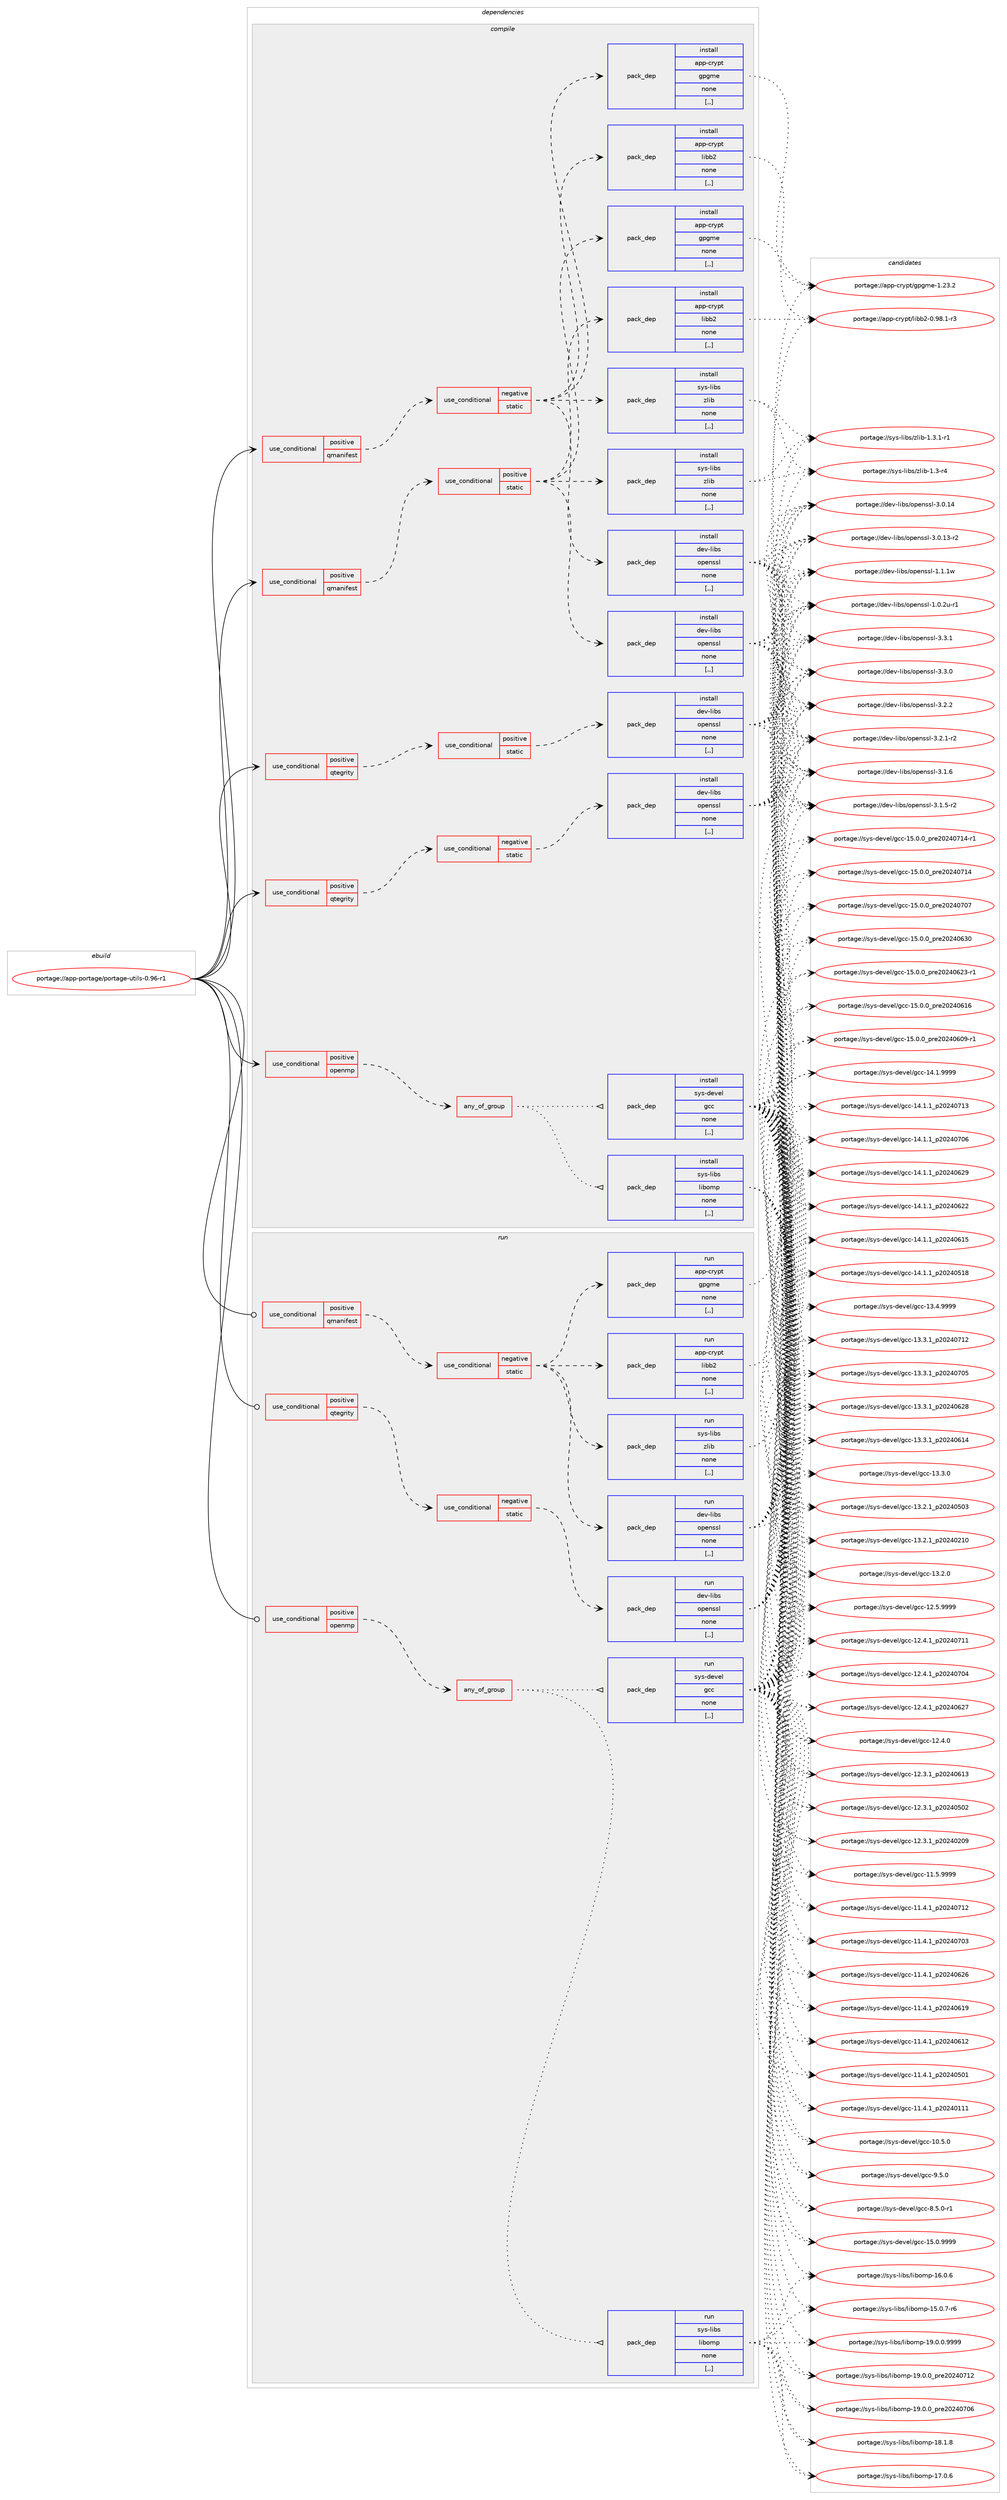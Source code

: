 digraph prolog {

# *************
# Graph options
# *************

newrank=true;
concentrate=true;
compound=true;
graph [rankdir=LR,fontname=Helvetica,fontsize=10,ranksep=1.5];#, ranksep=2.5, nodesep=0.2];
edge  [arrowhead=vee];
node  [fontname=Helvetica,fontsize=10];

# **********
# The ebuild
# **********

subgraph cluster_leftcol {
color=gray;
rank=same;
label=<<i>ebuild</i>>;
id [label="portage://app-portage/portage-utils-0.96-r1", color=red, width=4, href="../app-portage/portage-utils-0.96-r1.svg"];
}

# ****************
# The dependencies
# ****************

subgraph cluster_midcol {
color=gray;
label=<<i>dependencies</i>>;
subgraph cluster_compile {
fillcolor="#eeeeee";
style=filled;
label=<<i>compile</i>>;
subgraph cond14127 {
dependency50944 [label=<<TABLE BORDER="0" CELLBORDER="1" CELLSPACING="0" CELLPADDING="4"><TR><TD ROWSPAN="3" CELLPADDING="10">use_conditional</TD></TR><TR><TD>positive</TD></TR><TR><TD>openmp</TD></TR></TABLE>>, shape=none, color=red];
subgraph any405 {
dependency50945 [label=<<TABLE BORDER="0" CELLBORDER="1" CELLSPACING="0" CELLPADDING="4"><TR><TD CELLPADDING="10">any_of_group</TD></TR></TABLE>>, shape=none, color=red];subgraph pack36352 {
dependency50946 [label=<<TABLE BORDER="0" CELLBORDER="1" CELLSPACING="0" CELLPADDING="4" WIDTH="220"><TR><TD ROWSPAN="6" CELLPADDING="30">pack_dep</TD></TR><TR><TD WIDTH="110">install</TD></TR><TR><TD>sys-devel</TD></TR><TR><TD>gcc</TD></TR><TR><TD>none</TD></TR><TR><TD>[,,]</TD></TR></TABLE>>, shape=none, color=blue];
}
dependency50945:e -> dependency50946:w [weight=20,style="dotted",arrowhead="oinv"];
subgraph pack36353 {
dependency50947 [label=<<TABLE BORDER="0" CELLBORDER="1" CELLSPACING="0" CELLPADDING="4" WIDTH="220"><TR><TD ROWSPAN="6" CELLPADDING="30">pack_dep</TD></TR><TR><TD WIDTH="110">install</TD></TR><TR><TD>sys-libs</TD></TR><TR><TD>libomp</TD></TR><TR><TD>none</TD></TR><TR><TD>[,,]</TD></TR></TABLE>>, shape=none, color=blue];
}
dependency50945:e -> dependency50947:w [weight=20,style="dotted",arrowhead="oinv"];
}
dependency50944:e -> dependency50945:w [weight=20,style="dashed",arrowhead="vee"];
}
id:e -> dependency50944:w [weight=20,style="solid",arrowhead="vee"];
subgraph cond14128 {
dependency50948 [label=<<TABLE BORDER="0" CELLBORDER="1" CELLSPACING="0" CELLPADDING="4"><TR><TD ROWSPAN="3" CELLPADDING="10">use_conditional</TD></TR><TR><TD>positive</TD></TR><TR><TD>qmanifest</TD></TR></TABLE>>, shape=none, color=red];
subgraph cond14129 {
dependency50949 [label=<<TABLE BORDER="0" CELLBORDER="1" CELLSPACING="0" CELLPADDING="4"><TR><TD ROWSPAN="3" CELLPADDING="10">use_conditional</TD></TR><TR><TD>negative</TD></TR><TR><TD>static</TD></TR></TABLE>>, shape=none, color=red];
subgraph pack36354 {
dependency50950 [label=<<TABLE BORDER="0" CELLBORDER="1" CELLSPACING="0" CELLPADDING="4" WIDTH="220"><TR><TD ROWSPAN="6" CELLPADDING="30">pack_dep</TD></TR><TR><TD WIDTH="110">install</TD></TR><TR><TD>app-crypt</TD></TR><TR><TD>gpgme</TD></TR><TR><TD>none</TD></TR><TR><TD>[,,]</TD></TR></TABLE>>, shape=none, color=blue];
}
dependency50949:e -> dependency50950:w [weight=20,style="dashed",arrowhead="vee"];
subgraph pack36355 {
dependency50951 [label=<<TABLE BORDER="0" CELLBORDER="1" CELLSPACING="0" CELLPADDING="4" WIDTH="220"><TR><TD ROWSPAN="6" CELLPADDING="30">pack_dep</TD></TR><TR><TD WIDTH="110">install</TD></TR><TR><TD>app-crypt</TD></TR><TR><TD>libb2</TD></TR><TR><TD>none</TD></TR><TR><TD>[,,]</TD></TR></TABLE>>, shape=none, color=blue];
}
dependency50949:e -> dependency50951:w [weight=20,style="dashed",arrowhead="vee"];
subgraph pack36356 {
dependency50952 [label=<<TABLE BORDER="0" CELLBORDER="1" CELLSPACING="0" CELLPADDING="4" WIDTH="220"><TR><TD ROWSPAN="6" CELLPADDING="30">pack_dep</TD></TR><TR><TD WIDTH="110">install</TD></TR><TR><TD>dev-libs</TD></TR><TR><TD>openssl</TD></TR><TR><TD>none</TD></TR><TR><TD>[,,]</TD></TR></TABLE>>, shape=none, color=blue];
}
dependency50949:e -> dependency50952:w [weight=20,style="dashed",arrowhead="vee"];
subgraph pack36357 {
dependency50953 [label=<<TABLE BORDER="0" CELLBORDER="1" CELLSPACING="0" CELLPADDING="4" WIDTH="220"><TR><TD ROWSPAN="6" CELLPADDING="30">pack_dep</TD></TR><TR><TD WIDTH="110">install</TD></TR><TR><TD>sys-libs</TD></TR><TR><TD>zlib</TD></TR><TR><TD>none</TD></TR><TR><TD>[,,]</TD></TR></TABLE>>, shape=none, color=blue];
}
dependency50949:e -> dependency50953:w [weight=20,style="dashed",arrowhead="vee"];
}
dependency50948:e -> dependency50949:w [weight=20,style="dashed",arrowhead="vee"];
}
id:e -> dependency50948:w [weight=20,style="solid",arrowhead="vee"];
subgraph cond14130 {
dependency50954 [label=<<TABLE BORDER="0" CELLBORDER="1" CELLSPACING="0" CELLPADDING="4"><TR><TD ROWSPAN="3" CELLPADDING="10">use_conditional</TD></TR><TR><TD>positive</TD></TR><TR><TD>qmanifest</TD></TR></TABLE>>, shape=none, color=red];
subgraph cond14131 {
dependency50955 [label=<<TABLE BORDER="0" CELLBORDER="1" CELLSPACING="0" CELLPADDING="4"><TR><TD ROWSPAN="3" CELLPADDING="10">use_conditional</TD></TR><TR><TD>positive</TD></TR><TR><TD>static</TD></TR></TABLE>>, shape=none, color=red];
subgraph pack36358 {
dependency50956 [label=<<TABLE BORDER="0" CELLBORDER="1" CELLSPACING="0" CELLPADDING="4" WIDTH="220"><TR><TD ROWSPAN="6" CELLPADDING="30">pack_dep</TD></TR><TR><TD WIDTH="110">install</TD></TR><TR><TD>app-crypt</TD></TR><TR><TD>gpgme</TD></TR><TR><TD>none</TD></TR><TR><TD>[,,]</TD></TR></TABLE>>, shape=none, color=blue];
}
dependency50955:e -> dependency50956:w [weight=20,style="dashed",arrowhead="vee"];
subgraph pack36359 {
dependency50957 [label=<<TABLE BORDER="0" CELLBORDER="1" CELLSPACING="0" CELLPADDING="4" WIDTH="220"><TR><TD ROWSPAN="6" CELLPADDING="30">pack_dep</TD></TR><TR><TD WIDTH="110">install</TD></TR><TR><TD>app-crypt</TD></TR><TR><TD>libb2</TD></TR><TR><TD>none</TD></TR><TR><TD>[,,]</TD></TR></TABLE>>, shape=none, color=blue];
}
dependency50955:e -> dependency50957:w [weight=20,style="dashed",arrowhead="vee"];
subgraph pack36360 {
dependency50958 [label=<<TABLE BORDER="0" CELLBORDER="1" CELLSPACING="0" CELLPADDING="4" WIDTH="220"><TR><TD ROWSPAN="6" CELLPADDING="30">pack_dep</TD></TR><TR><TD WIDTH="110">install</TD></TR><TR><TD>dev-libs</TD></TR><TR><TD>openssl</TD></TR><TR><TD>none</TD></TR><TR><TD>[,,]</TD></TR></TABLE>>, shape=none, color=blue];
}
dependency50955:e -> dependency50958:w [weight=20,style="dashed",arrowhead="vee"];
subgraph pack36361 {
dependency50959 [label=<<TABLE BORDER="0" CELLBORDER="1" CELLSPACING="0" CELLPADDING="4" WIDTH="220"><TR><TD ROWSPAN="6" CELLPADDING="30">pack_dep</TD></TR><TR><TD WIDTH="110">install</TD></TR><TR><TD>sys-libs</TD></TR><TR><TD>zlib</TD></TR><TR><TD>none</TD></TR><TR><TD>[,,]</TD></TR></TABLE>>, shape=none, color=blue];
}
dependency50955:e -> dependency50959:w [weight=20,style="dashed",arrowhead="vee"];
}
dependency50954:e -> dependency50955:w [weight=20,style="dashed",arrowhead="vee"];
}
id:e -> dependency50954:w [weight=20,style="solid",arrowhead="vee"];
subgraph cond14132 {
dependency50960 [label=<<TABLE BORDER="0" CELLBORDER="1" CELLSPACING="0" CELLPADDING="4"><TR><TD ROWSPAN="3" CELLPADDING="10">use_conditional</TD></TR><TR><TD>positive</TD></TR><TR><TD>qtegrity</TD></TR></TABLE>>, shape=none, color=red];
subgraph cond14133 {
dependency50961 [label=<<TABLE BORDER="0" CELLBORDER="1" CELLSPACING="0" CELLPADDING="4"><TR><TD ROWSPAN="3" CELLPADDING="10">use_conditional</TD></TR><TR><TD>negative</TD></TR><TR><TD>static</TD></TR></TABLE>>, shape=none, color=red];
subgraph pack36362 {
dependency50962 [label=<<TABLE BORDER="0" CELLBORDER="1" CELLSPACING="0" CELLPADDING="4" WIDTH="220"><TR><TD ROWSPAN="6" CELLPADDING="30">pack_dep</TD></TR><TR><TD WIDTH="110">install</TD></TR><TR><TD>dev-libs</TD></TR><TR><TD>openssl</TD></TR><TR><TD>none</TD></TR><TR><TD>[,,]</TD></TR></TABLE>>, shape=none, color=blue];
}
dependency50961:e -> dependency50962:w [weight=20,style="dashed",arrowhead="vee"];
}
dependency50960:e -> dependency50961:w [weight=20,style="dashed",arrowhead="vee"];
}
id:e -> dependency50960:w [weight=20,style="solid",arrowhead="vee"];
subgraph cond14134 {
dependency50963 [label=<<TABLE BORDER="0" CELLBORDER="1" CELLSPACING="0" CELLPADDING="4"><TR><TD ROWSPAN="3" CELLPADDING="10">use_conditional</TD></TR><TR><TD>positive</TD></TR><TR><TD>qtegrity</TD></TR></TABLE>>, shape=none, color=red];
subgraph cond14135 {
dependency50964 [label=<<TABLE BORDER="0" CELLBORDER="1" CELLSPACING="0" CELLPADDING="4"><TR><TD ROWSPAN="3" CELLPADDING="10">use_conditional</TD></TR><TR><TD>positive</TD></TR><TR><TD>static</TD></TR></TABLE>>, shape=none, color=red];
subgraph pack36363 {
dependency50965 [label=<<TABLE BORDER="0" CELLBORDER="1" CELLSPACING="0" CELLPADDING="4" WIDTH="220"><TR><TD ROWSPAN="6" CELLPADDING="30">pack_dep</TD></TR><TR><TD WIDTH="110">install</TD></TR><TR><TD>dev-libs</TD></TR><TR><TD>openssl</TD></TR><TR><TD>none</TD></TR><TR><TD>[,,]</TD></TR></TABLE>>, shape=none, color=blue];
}
dependency50964:e -> dependency50965:w [weight=20,style="dashed",arrowhead="vee"];
}
dependency50963:e -> dependency50964:w [weight=20,style="dashed",arrowhead="vee"];
}
id:e -> dependency50963:w [weight=20,style="solid",arrowhead="vee"];
}
subgraph cluster_compileandrun {
fillcolor="#eeeeee";
style=filled;
label=<<i>compile and run</i>>;
}
subgraph cluster_run {
fillcolor="#eeeeee";
style=filled;
label=<<i>run</i>>;
subgraph cond14136 {
dependency50966 [label=<<TABLE BORDER="0" CELLBORDER="1" CELLSPACING="0" CELLPADDING="4"><TR><TD ROWSPAN="3" CELLPADDING="10">use_conditional</TD></TR><TR><TD>positive</TD></TR><TR><TD>openmp</TD></TR></TABLE>>, shape=none, color=red];
subgraph any406 {
dependency50967 [label=<<TABLE BORDER="0" CELLBORDER="1" CELLSPACING="0" CELLPADDING="4"><TR><TD CELLPADDING="10">any_of_group</TD></TR></TABLE>>, shape=none, color=red];subgraph pack36364 {
dependency50968 [label=<<TABLE BORDER="0" CELLBORDER="1" CELLSPACING="0" CELLPADDING="4" WIDTH="220"><TR><TD ROWSPAN="6" CELLPADDING="30">pack_dep</TD></TR><TR><TD WIDTH="110">run</TD></TR><TR><TD>sys-devel</TD></TR><TR><TD>gcc</TD></TR><TR><TD>none</TD></TR><TR><TD>[,,]</TD></TR></TABLE>>, shape=none, color=blue];
}
dependency50967:e -> dependency50968:w [weight=20,style="dotted",arrowhead="oinv"];
subgraph pack36365 {
dependency50969 [label=<<TABLE BORDER="0" CELLBORDER="1" CELLSPACING="0" CELLPADDING="4" WIDTH="220"><TR><TD ROWSPAN="6" CELLPADDING="30">pack_dep</TD></TR><TR><TD WIDTH="110">run</TD></TR><TR><TD>sys-libs</TD></TR><TR><TD>libomp</TD></TR><TR><TD>none</TD></TR><TR><TD>[,,]</TD></TR></TABLE>>, shape=none, color=blue];
}
dependency50967:e -> dependency50969:w [weight=20,style="dotted",arrowhead="oinv"];
}
dependency50966:e -> dependency50967:w [weight=20,style="dashed",arrowhead="vee"];
}
id:e -> dependency50966:w [weight=20,style="solid",arrowhead="odot"];
subgraph cond14137 {
dependency50970 [label=<<TABLE BORDER="0" CELLBORDER="1" CELLSPACING="0" CELLPADDING="4"><TR><TD ROWSPAN="3" CELLPADDING="10">use_conditional</TD></TR><TR><TD>positive</TD></TR><TR><TD>qmanifest</TD></TR></TABLE>>, shape=none, color=red];
subgraph cond14138 {
dependency50971 [label=<<TABLE BORDER="0" CELLBORDER="1" CELLSPACING="0" CELLPADDING="4"><TR><TD ROWSPAN="3" CELLPADDING="10">use_conditional</TD></TR><TR><TD>negative</TD></TR><TR><TD>static</TD></TR></TABLE>>, shape=none, color=red];
subgraph pack36366 {
dependency50972 [label=<<TABLE BORDER="0" CELLBORDER="1" CELLSPACING="0" CELLPADDING="4" WIDTH="220"><TR><TD ROWSPAN="6" CELLPADDING="30">pack_dep</TD></TR><TR><TD WIDTH="110">run</TD></TR><TR><TD>app-crypt</TD></TR><TR><TD>gpgme</TD></TR><TR><TD>none</TD></TR><TR><TD>[,,]</TD></TR></TABLE>>, shape=none, color=blue];
}
dependency50971:e -> dependency50972:w [weight=20,style="dashed",arrowhead="vee"];
subgraph pack36367 {
dependency50973 [label=<<TABLE BORDER="0" CELLBORDER="1" CELLSPACING="0" CELLPADDING="4" WIDTH="220"><TR><TD ROWSPAN="6" CELLPADDING="30">pack_dep</TD></TR><TR><TD WIDTH="110">run</TD></TR><TR><TD>app-crypt</TD></TR><TR><TD>libb2</TD></TR><TR><TD>none</TD></TR><TR><TD>[,,]</TD></TR></TABLE>>, shape=none, color=blue];
}
dependency50971:e -> dependency50973:w [weight=20,style="dashed",arrowhead="vee"];
subgraph pack36368 {
dependency50974 [label=<<TABLE BORDER="0" CELLBORDER="1" CELLSPACING="0" CELLPADDING="4" WIDTH="220"><TR><TD ROWSPAN="6" CELLPADDING="30">pack_dep</TD></TR><TR><TD WIDTH="110">run</TD></TR><TR><TD>dev-libs</TD></TR><TR><TD>openssl</TD></TR><TR><TD>none</TD></TR><TR><TD>[,,]</TD></TR></TABLE>>, shape=none, color=blue];
}
dependency50971:e -> dependency50974:w [weight=20,style="dashed",arrowhead="vee"];
subgraph pack36369 {
dependency50975 [label=<<TABLE BORDER="0" CELLBORDER="1" CELLSPACING="0" CELLPADDING="4" WIDTH="220"><TR><TD ROWSPAN="6" CELLPADDING="30">pack_dep</TD></TR><TR><TD WIDTH="110">run</TD></TR><TR><TD>sys-libs</TD></TR><TR><TD>zlib</TD></TR><TR><TD>none</TD></TR><TR><TD>[,,]</TD></TR></TABLE>>, shape=none, color=blue];
}
dependency50971:e -> dependency50975:w [weight=20,style="dashed",arrowhead="vee"];
}
dependency50970:e -> dependency50971:w [weight=20,style="dashed",arrowhead="vee"];
}
id:e -> dependency50970:w [weight=20,style="solid",arrowhead="odot"];
subgraph cond14139 {
dependency50976 [label=<<TABLE BORDER="0" CELLBORDER="1" CELLSPACING="0" CELLPADDING="4"><TR><TD ROWSPAN="3" CELLPADDING="10">use_conditional</TD></TR><TR><TD>positive</TD></TR><TR><TD>qtegrity</TD></TR></TABLE>>, shape=none, color=red];
subgraph cond14140 {
dependency50977 [label=<<TABLE BORDER="0" CELLBORDER="1" CELLSPACING="0" CELLPADDING="4"><TR><TD ROWSPAN="3" CELLPADDING="10">use_conditional</TD></TR><TR><TD>negative</TD></TR><TR><TD>static</TD></TR></TABLE>>, shape=none, color=red];
subgraph pack36370 {
dependency50978 [label=<<TABLE BORDER="0" CELLBORDER="1" CELLSPACING="0" CELLPADDING="4" WIDTH="220"><TR><TD ROWSPAN="6" CELLPADDING="30">pack_dep</TD></TR><TR><TD WIDTH="110">run</TD></TR><TR><TD>dev-libs</TD></TR><TR><TD>openssl</TD></TR><TR><TD>none</TD></TR><TR><TD>[,,]</TD></TR></TABLE>>, shape=none, color=blue];
}
dependency50977:e -> dependency50978:w [weight=20,style="dashed",arrowhead="vee"];
}
dependency50976:e -> dependency50977:w [weight=20,style="dashed",arrowhead="vee"];
}
id:e -> dependency50976:w [weight=20,style="solid",arrowhead="odot"];
}
}

# **************
# The candidates
# **************

subgraph cluster_choices {
rank=same;
color=gray;
label=<<i>candidates</i>>;

subgraph choice36352 {
color=black;
nodesep=1;
choice1151211154510010111810110847103999945495346484657575757 [label="portage://sys-devel/gcc-15.0.9999", color=red, width=4,href="../sys-devel/gcc-15.0.9999.svg"];
choice11512111545100101118101108471039999454953464846489511211410150485052485549524511449 [label="portage://sys-devel/gcc-15.0.0_pre20240714-r1", color=red, width=4,href="../sys-devel/gcc-15.0.0_pre20240714-r1.svg"];
choice1151211154510010111810110847103999945495346484648951121141015048505248554952 [label="portage://sys-devel/gcc-15.0.0_pre20240714", color=red, width=4,href="../sys-devel/gcc-15.0.0_pre20240714.svg"];
choice1151211154510010111810110847103999945495346484648951121141015048505248554855 [label="portage://sys-devel/gcc-15.0.0_pre20240707", color=red, width=4,href="../sys-devel/gcc-15.0.0_pre20240707.svg"];
choice1151211154510010111810110847103999945495346484648951121141015048505248545148 [label="portage://sys-devel/gcc-15.0.0_pre20240630", color=red, width=4,href="../sys-devel/gcc-15.0.0_pre20240630.svg"];
choice11512111545100101118101108471039999454953464846489511211410150485052485450514511449 [label="portage://sys-devel/gcc-15.0.0_pre20240623-r1", color=red, width=4,href="../sys-devel/gcc-15.0.0_pre20240623-r1.svg"];
choice1151211154510010111810110847103999945495346484648951121141015048505248544954 [label="portage://sys-devel/gcc-15.0.0_pre20240616", color=red, width=4,href="../sys-devel/gcc-15.0.0_pre20240616.svg"];
choice11512111545100101118101108471039999454953464846489511211410150485052485448574511449 [label="portage://sys-devel/gcc-15.0.0_pre20240609-r1", color=red, width=4,href="../sys-devel/gcc-15.0.0_pre20240609-r1.svg"];
choice1151211154510010111810110847103999945495246494657575757 [label="portage://sys-devel/gcc-14.1.9999", color=red, width=4,href="../sys-devel/gcc-14.1.9999.svg"];
choice1151211154510010111810110847103999945495246494649951125048505248554951 [label="portage://sys-devel/gcc-14.1.1_p20240713", color=red, width=4,href="../sys-devel/gcc-14.1.1_p20240713.svg"];
choice1151211154510010111810110847103999945495246494649951125048505248554854 [label="portage://sys-devel/gcc-14.1.1_p20240706", color=red, width=4,href="../sys-devel/gcc-14.1.1_p20240706.svg"];
choice1151211154510010111810110847103999945495246494649951125048505248545057 [label="portage://sys-devel/gcc-14.1.1_p20240629", color=red, width=4,href="../sys-devel/gcc-14.1.1_p20240629.svg"];
choice1151211154510010111810110847103999945495246494649951125048505248545050 [label="portage://sys-devel/gcc-14.1.1_p20240622", color=red, width=4,href="../sys-devel/gcc-14.1.1_p20240622.svg"];
choice1151211154510010111810110847103999945495246494649951125048505248544953 [label="portage://sys-devel/gcc-14.1.1_p20240615", color=red, width=4,href="../sys-devel/gcc-14.1.1_p20240615.svg"];
choice1151211154510010111810110847103999945495246494649951125048505248534956 [label="portage://sys-devel/gcc-14.1.1_p20240518", color=red, width=4,href="../sys-devel/gcc-14.1.1_p20240518.svg"];
choice1151211154510010111810110847103999945495146524657575757 [label="portage://sys-devel/gcc-13.4.9999", color=red, width=4,href="../sys-devel/gcc-13.4.9999.svg"];
choice1151211154510010111810110847103999945495146514649951125048505248554950 [label="portage://sys-devel/gcc-13.3.1_p20240712", color=red, width=4,href="../sys-devel/gcc-13.3.1_p20240712.svg"];
choice1151211154510010111810110847103999945495146514649951125048505248554853 [label="portage://sys-devel/gcc-13.3.1_p20240705", color=red, width=4,href="../sys-devel/gcc-13.3.1_p20240705.svg"];
choice1151211154510010111810110847103999945495146514649951125048505248545056 [label="portage://sys-devel/gcc-13.3.1_p20240628", color=red, width=4,href="../sys-devel/gcc-13.3.1_p20240628.svg"];
choice1151211154510010111810110847103999945495146514649951125048505248544952 [label="portage://sys-devel/gcc-13.3.1_p20240614", color=red, width=4,href="../sys-devel/gcc-13.3.1_p20240614.svg"];
choice1151211154510010111810110847103999945495146514648 [label="portage://sys-devel/gcc-13.3.0", color=red, width=4,href="../sys-devel/gcc-13.3.0.svg"];
choice1151211154510010111810110847103999945495146504649951125048505248534851 [label="portage://sys-devel/gcc-13.2.1_p20240503", color=red, width=4,href="../sys-devel/gcc-13.2.1_p20240503.svg"];
choice1151211154510010111810110847103999945495146504649951125048505248504948 [label="portage://sys-devel/gcc-13.2.1_p20240210", color=red, width=4,href="../sys-devel/gcc-13.2.1_p20240210.svg"];
choice1151211154510010111810110847103999945495146504648 [label="portage://sys-devel/gcc-13.2.0", color=red, width=4,href="../sys-devel/gcc-13.2.0.svg"];
choice1151211154510010111810110847103999945495046534657575757 [label="portage://sys-devel/gcc-12.5.9999", color=red, width=4,href="../sys-devel/gcc-12.5.9999.svg"];
choice1151211154510010111810110847103999945495046524649951125048505248554949 [label="portage://sys-devel/gcc-12.4.1_p20240711", color=red, width=4,href="../sys-devel/gcc-12.4.1_p20240711.svg"];
choice1151211154510010111810110847103999945495046524649951125048505248554852 [label="portage://sys-devel/gcc-12.4.1_p20240704", color=red, width=4,href="../sys-devel/gcc-12.4.1_p20240704.svg"];
choice1151211154510010111810110847103999945495046524649951125048505248545055 [label="portage://sys-devel/gcc-12.4.1_p20240627", color=red, width=4,href="../sys-devel/gcc-12.4.1_p20240627.svg"];
choice1151211154510010111810110847103999945495046524648 [label="portage://sys-devel/gcc-12.4.0", color=red, width=4,href="../sys-devel/gcc-12.4.0.svg"];
choice1151211154510010111810110847103999945495046514649951125048505248544951 [label="portage://sys-devel/gcc-12.3.1_p20240613", color=red, width=4,href="../sys-devel/gcc-12.3.1_p20240613.svg"];
choice1151211154510010111810110847103999945495046514649951125048505248534850 [label="portage://sys-devel/gcc-12.3.1_p20240502", color=red, width=4,href="../sys-devel/gcc-12.3.1_p20240502.svg"];
choice1151211154510010111810110847103999945495046514649951125048505248504857 [label="portage://sys-devel/gcc-12.3.1_p20240209", color=red, width=4,href="../sys-devel/gcc-12.3.1_p20240209.svg"];
choice1151211154510010111810110847103999945494946534657575757 [label="portage://sys-devel/gcc-11.5.9999", color=red, width=4,href="../sys-devel/gcc-11.5.9999.svg"];
choice1151211154510010111810110847103999945494946524649951125048505248554950 [label="portage://sys-devel/gcc-11.4.1_p20240712", color=red, width=4,href="../sys-devel/gcc-11.4.1_p20240712.svg"];
choice1151211154510010111810110847103999945494946524649951125048505248554851 [label="portage://sys-devel/gcc-11.4.1_p20240703", color=red, width=4,href="../sys-devel/gcc-11.4.1_p20240703.svg"];
choice1151211154510010111810110847103999945494946524649951125048505248545054 [label="portage://sys-devel/gcc-11.4.1_p20240626", color=red, width=4,href="../sys-devel/gcc-11.4.1_p20240626.svg"];
choice1151211154510010111810110847103999945494946524649951125048505248544957 [label="portage://sys-devel/gcc-11.4.1_p20240619", color=red, width=4,href="../sys-devel/gcc-11.4.1_p20240619.svg"];
choice1151211154510010111810110847103999945494946524649951125048505248544950 [label="portage://sys-devel/gcc-11.4.1_p20240612", color=red, width=4,href="../sys-devel/gcc-11.4.1_p20240612.svg"];
choice1151211154510010111810110847103999945494946524649951125048505248534849 [label="portage://sys-devel/gcc-11.4.1_p20240501", color=red, width=4,href="../sys-devel/gcc-11.4.1_p20240501.svg"];
choice1151211154510010111810110847103999945494946524649951125048505248494949 [label="portage://sys-devel/gcc-11.4.1_p20240111", color=red, width=4,href="../sys-devel/gcc-11.4.1_p20240111.svg"];
choice1151211154510010111810110847103999945494846534648 [label="portage://sys-devel/gcc-10.5.0", color=red, width=4,href="../sys-devel/gcc-10.5.0.svg"];
choice11512111545100101118101108471039999455746534648 [label="portage://sys-devel/gcc-9.5.0", color=red, width=4,href="../sys-devel/gcc-9.5.0.svg"];
choice115121115451001011181011084710399994556465346484511449 [label="portage://sys-devel/gcc-8.5.0-r1", color=red, width=4,href="../sys-devel/gcc-8.5.0-r1.svg"];
dependency50946:e -> choice1151211154510010111810110847103999945495346484657575757:w [style=dotted,weight="100"];
dependency50946:e -> choice11512111545100101118101108471039999454953464846489511211410150485052485549524511449:w [style=dotted,weight="100"];
dependency50946:e -> choice1151211154510010111810110847103999945495346484648951121141015048505248554952:w [style=dotted,weight="100"];
dependency50946:e -> choice1151211154510010111810110847103999945495346484648951121141015048505248554855:w [style=dotted,weight="100"];
dependency50946:e -> choice1151211154510010111810110847103999945495346484648951121141015048505248545148:w [style=dotted,weight="100"];
dependency50946:e -> choice11512111545100101118101108471039999454953464846489511211410150485052485450514511449:w [style=dotted,weight="100"];
dependency50946:e -> choice1151211154510010111810110847103999945495346484648951121141015048505248544954:w [style=dotted,weight="100"];
dependency50946:e -> choice11512111545100101118101108471039999454953464846489511211410150485052485448574511449:w [style=dotted,weight="100"];
dependency50946:e -> choice1151211154510010111810110847103999945495246494657575757:w [style=dotted,weight="100"];
dependency50946:e -> choice1151211154510010111810110847103999945495246494649951125048505248554951:w [style=dotted,weight="100"];
dependency50946:e -> choice1151211154510010111810110847103999945495246494649951125048505248554854:w [style=dotted,weight="100"];
dependency50946:e -> choice1151211154510010111810110847103999945495246494649951125048505248545057:w [style=dotted,weight="100"];
dependency50946:e -> choice1151211154510010111810110847103999945495246494649951125048505248545050:w [style=dotted,weight="100"];
dependency50946:e -> choice1151211154510010111810110847103999945495246494649951125048505248544953:w [style=dotted,weight="100"];
dependency50946:e -> choice1151211154510010111810110847103999945495246494649951125048505248534956:w [style=dotted,weight="100"];
dependency50946:e -> choice1151211154510010111810110847103999945495146524657575757:w [style=dotted,weight="100"];
dependency50946:e -> choice1151211154510010111810110847103999945495146514649951125048505248554950:w [style=dotted,weight="100"];
dependency50946:e -> choice1151211154510010111810110847103999945495146514649951125048505248554853:w [style=dotted,weight="100"];
dependency50946:e -> choice1151211154510010111810110847103999945495146514649951125048505248545056:w [style=dotted,weight="100"];
dependency50946:e -> choice1151211154510010111810110847103999945495146514649951125048505248544952:w [style=dotted,weight="100"];
dependency50946:e -> choice1151211154510010111810110847103999945495146514648:w [style=dotted,weight="100"];
dependency50946:e -> choice1151211154510010111810110847103999945495146504649951125048505248534851:w [style=dotted,weight="100"];
dependency50946:e -> choice1151211154510010111810110847103999945495146504649951125048505248504948:w [style=dotted,weight="100"];
dependency50946:e -> choice1151211154510010111810110847103999945495146504648:w [style=dotted,weight="100"];
dependency50946:e -> choice1151211154510010111810110847103999945495046534657575757:w [style=dotted,weight="100"];
dependency50946:e -> choice1151211154510010111810110847103999945495046524649951125048505248554949:w [style=dotted,weight="100"];
dependency50946:e -> choice1151211154510010111810110847103999945495046524649951125048505248554852:w [style=dotted,weight="100"];
dependency50946:e -> choice1151211154510010111810110847103999945495046524649951125048505248545055:w [style=dotted,weight="100"];
dependency50946:e -> choice1151211154510010111810110847103999945495046524648:w [style=dotted,weight="100"];
dependency50946:e -> choice1151211154510010111810110847103999945495046514649951125048505248544951:w [style=dotted,weight="100"];
dependency50946:e -> choice1151211154510010111810110847103999945495046514649951125048505248534850:w [style=dotted,weight="100"];
dependency50946:e -> choice1151211154510010111810110847103999945495046514649951125048505248504857:w [style=dotted,weight="100"];
dependency50946:e -> choice1151211154510010111810110847103999945494946534657575757:w [style=dotted,weight="100"];
dependency50946:e -> choice1151211154510010111810110847103999945494946524649951125048505248554950:w [style=dotted,weight="100"];
dependency50946:e -> choice1151211154510010111810110847103999945494946524649951125048505248554851:w [style=dotted,weight="100"];
dependency50946:e -> choice1151211154510010111810110847103999945494946524649951125048505248545054:w [style=dotted,weight="100"];
dependency50946:e -> choice1151211154510010111810110847103999945494946524649951125048505248544957:w [style=dotted,weight="100"];
dependency50946:e -> choice1151211154510010111810110847103999945494946524649951125048505248544950:w [style=dotted,weight="100"];
dependency50946:e -> choice1151211154510010111810110847103999945494946524649951125048505248534849:w [style=dotted,weight="100"];
dependency50946:e -> choice1151211154510010111810110847103999945494946524649951125048505248494949:w [style=dotted,weight="100"];
dependency50946:e -> choice1151211154510010111810110847103999945494846534648:w [style=dotted,weight="100"];
dependency50946:e -> choice11512111545100101118101108471039999455746534648:w [style=dotted,weight="100"];
dependency50946:e -> choice115121115451001011181011084710399994556465346484511449:w [style=dotted,weight="100"];
}
subgraph choice36353 {
color=black;
nodesep=1;
choice11512111545108105981154710810598111109112454957464846484657575757 [label="portage://sys-libs/libomp-19.0.0.9999", color=red, width=4,href="../sys-libs/libomp-19.0.0.9999.svg"];
choice1151211154510810598115471081059811110911245495746484648951121141015048505248554950 [label="portage://sys-libs/libomp-19.0.0_pre20240712", color=red, width=4,href="../sys-libs/libomp-19.0.0_pre20240712.svg"];
choice1151211154510810598115471081059811110911245495746484648951121141015048505248554854 [label="portage://sys-libs/libomp-19.0.0_pre20240706", color=red, width=4,href="../sys-libs/libomp-19.0.0_pre20240706.svg"];
choice1151211154510810598115471081059811110911245495646494656 [label="portage://sys-libs/libomp-18.1.8", color=red, width=4,href="../sys-libs/libomp-18.1.8.svg"];
choice1151211154510810598115471081059811110911245495546484654 [label="portage://sys-libs/libomp-17.0.6", color=red, width=4,href="../sys-libs/libomp-17.0.6.svg"];
choice1151211154510810598115471081059811110911245495446484654 [label="portage://sys-libs/libomp-16.0.6", color=red, width=4,href="../sys-libs/libomp-16.0.6.svg"];
choice11512111545108105981154710810598111109112454953464846554511454 [label="portage://sys-libs/libomp-15.0.7-r6", color=red, width=4,href="../sys-libs/libomp-15.0.7-r6.svg"];
dependency50947:e -> choice11512111545108105981154710810598111109112454957464846484657575757:w [style=dotted,weight="100"];
dependency50947:e -> choice1151211154510810598115471081059811110911245495746484648951121141015048505248554950:w [style=dotted,weight="100"];
dependency50947:e -> choice1151211154510810598115471081059811110911245495746484648951121141015048505248554854:w [style=dotted,weight="100"];
dependency50947:e -> choice1151211154510810598115471081059811110911245495646494656:w [style=dotted,weight="100"];
dependency50947:e -> choice1151211154510810598115471081059811110911245495546484654:w [style=dotted,weight="100"];
dependency50947:e -> choice1151211154510810598115471081059811110911245495446484654:w [style=dotted,weight="100"];
dependency50947:e -> choice11512111545108105981154710810598111109112454953464846554511454:w [style=dotted,weight="100"];
}
subgraph choice36354 {
color=black;
nodesep=1;
choice9711211245991141211121164710311210310910145494650514650 [label="portage://app-crypt/gpgme-1.23.2", color=red, width=4,href="../app-crypt/gpgme-1.23.2.svg"];
dependency50950:e -> choice9711211245991141211121164710311210310910145494650514650:w [style=dotted,weight="100"];
}
subgraph choice36355 {
color=black;
nodesep=1;
choice97112112459911412111211647108105989850454846575646494511451 [label="portage://app-crypt/libb2-0.98.1-r3", color=red, width=4,href="../app-crypt/libb2-0.98.1-r3.svg"];
dependency50951:e -> choice97112112459911412111211647108105989850454846575646494511451:w [style=dotted,weight="100"];
}
subgraph choice36356 {
color=black;
nodesep=1;
choice100101118451081059811547111112101110115115108455146514649 [label="portage://dev-libs/openssl-3.3.1", color=red, width=4,href="../dev-libs/openssl-3.3.1.svg"];
choice100101118451081059811547111112101110115115108455146514648 [label="portage://dev-libs/openssl-3.3.0", color=red, width=4,href="../dev-libs/openssl-3.3.0.svg"];
choice100101118451081059811547111112101110115115108455146504650 [label="portage://dev-libs/openssl-3.2.2", color=red, width=4,href="../dev-libs/openssl-3.2.2.svg"];
choice1001011184510810598115471111121011101151151084551465046494511450 [label="portage://dev-libs/openssl-3.2.1-r2", color=red, width=4,href="../dev-libs/openssl-3.2.1-r2.svg"];
choice100101118451081059811547111112101110115115108455146494654 [label="portage://dev-libs/openssl-3.1.6", color=red, width=4,href="../dev-libs/openssl-3.1.6.svg"];
choice1001011184510810598115471111121011101151151084551464946534511450 [label="portage://dev-libs/openssl-3.1.5-r2", color=red, width=4,href="../dev-libs/openssl-3.1.5-r2.svg"];
choice10010111845108105981154711111210111011511510845514648464952 [label="portage://dev-libs/openssl-3.0.14", color=red, width=4,href="../dev-libs/openssl-3.0.14.svg"];
choice100101118451081059811547111112101110115115108455146484649514511450 [label="portage://dev-libs/openssl-3.0.13-r2", color=red, width=4,href="../dev-libs/openssl-3.0.13-r2.svg"];
choice100101118451081059811547111112101110115115108454946494649119 [label="portage://dev-libs/openssl-1.1.1w", color=red, width=4,href="../dev-libs/openssl-1.1.1w.svg"];
choice1001011184510810598115471111121011101151151084549464846501174511449 [label="portage://dev-libs/openssl-1.0.2u-r1", color=red, width=4,href="../dev-libs/openssl-1.0.2u-r1.svg"];
dependency50952:e -> choice100101118451081059811547111112101110115115108455146514649:w [style=dotted,weight="100"];
dependency50952:e -> choice100101118451081059811547111112101110115115108455146514648:w [style=dotted,weight="100"];
dependency50952:e -> choice100101118451081059811547111112101110115115108455146504650:w [style=dotted,weight="100"];
dependency50952:e -> choice1001011184510810598115471111121011101151151084551465046494511450:w [style=dotted,weight="100"];
dependency50952:e -> choice100101118451081059811547111112101110115115108455146494654:w [style=dotted,weight="100"];
dependency50952:e -> choice1001011184510810598115471111121011101151151084551464946534511450:w [style=dotted,weight="100"];
dependency50952:e -> choice10010111845108105981154711111210111011511510845514648464952:w [style=dotted,weight="100"];
dependency50952:e -> choice100101118451081059811547111112101110115115108455146484649514511450:w [style=dotted,weight="100"];
dependency50952:e -> choice100101118451081059811547111112101110115115108454946494649119:w [style=dotted,weight="100"];
dependency50952:e -> choice1001011184510810598115471111121011101151151084549464846501174511449:w [style=dotted,weight="100"];
}
subgraph choice36357 {
color=black;
nodesep=1;
choice115121115451081059811547122108105984549465146494511449 [label="portage://sys-libs/zlib-1.3.1-r1", color=red, width=4,href="../sys-libs/zlib-1.3.1-r1.svg"];
choice11512111545108105981154712210810598454946514511452 [label="portage://sys-libs/zlib-1.3-r4", color=red, width=4,href="../sys-libs/zlib-1.3-r4.svg"];
dependency50953:e -> choice115121115451081059811547122108105984549465146494511449:w [style=dotted,weight="100"];
dependency50953:e -> choice11512111545108105981154712210810598454946514511452:w [style=dotted,weight="100"];
}
subgraph choice36358 {
color=black;
nodesep=1;
choice9711211245991141211121164710311210310910145494650514650 [label="portage://app-crypt/gpgme-1.23.2", color=red, width=4,href="../app-crypt/gpgme-1.23.2.svg"];
dependency50956:e -> choice9711211245991141211121164710311210310910145494650514650:w [style=dotted,weight="100"];
}
subgraph choice36359 {
color=black;
nodesep=1;
choice97112112459911412111211647108105989850454846575646494511451 [label="portage://app-crypt/libb2-0.98.1-r3", color=red, width=4,href="../app-crypt/libb2-0.98.1-r3.svg"];
dependency50957:e -> choice97112112459911412111211647108105989850454846575646494511451:w [style=dotted,weight="100"];
}
subgraph choice36360 {
color=black;
nodesep=1;
choice100101118451081059811547111112101110115115108455146514649 [label="portage://dev-libs/openssl-3.3.1", color=red, width=4,href="../dev-libs/openssl-3.3.1.svg"];
choice100101118451081059811547111112101110115115108455146514648 [label="portage://dev-libs/openssl-3.3.0", color=red, width=4,href="../dev-libs/openssl-3.3.0.svg"];
choice100101118451081059811547111112101110115115108455146504650 [label="portage://dev-libs/openssl-3.2.2", color=red, width=4,href="../dev-libs/openssl-3.2.2.svg"];
choice1001011184510810598115471111121011101151151084551465046494511450 [label="portage://dev-libs/openssl-3.2.1-r2", color=red, width=4,href="../dev-libs/openssl-3.2.1-r2.svg"];
choice100101118451081059811547111112101110115115108455146494654 [label="portage://dev-libs/openssl-3.1.6", color=red, width=4,href="../dev-libs/openssl-3.1.6.svg"];
choice1001011184510810598115471111121011101151151084551464946534511450 [label="portage://dev-libs/openssl-3.1.5-r2", color=red, width=4,href="../dev-libs/openssl-3.1.5-r2.svg"];
choice10010111845108105981154711111210111011511510845514648464952 [label="portage://dev-libs/openssl-3.0.14", color=red, width=4,href="../dev-libs/openssl-3.0.14.svg"];
choice100101118451081059811547111112101110115115108455146484649514511450 [label="portage://dev-libs/openssl-3.0.13-r2", color=red, width=4,href="../dev-libs/openssl-3.0.13-r2.svg"];
choice100101118451081059811547111112101110115115108454946494649119 [label="portage://dev-libs/openssl-1.1.1w", color=red, width=4,href="../dev-libs/openssl-1.1.1w.svg"];
choice1001011184510810598115471111121011101151151084549464846501174511449 [label="portage://dev-libs/openssl-1.0.2u-r1", color=red, width=4,href="../dev-libs/openssl-1.0.2u-r1.svg"];
dependency50958:e -> choice100101118451081059811547111112101110115115108455146514649:w [style=dotted,weight="100"];
dependency50958:e -> choice100101118451081059811547111112101110115115108455146514648:w [style=dotted,weight="100"];
dependency50958:e -> choice100101118451081059811547111112101110115115108455146504650:w [style=dotted,weight="100"];
dependency50958:e -> choice1001011184510810598115471111121011101151151084551465046494511450:w [style=dotted,weight="100"];
dependency50958:e -> choice100101118451081059811547111112101110115115108455146494654:w [style=dotted,weight="100"];
dependency50958:e -> choice1001011184510810598115471111121011101151151084551464946534511450:w [style=dotted,weight="100"];
dependency50958:e -> choice10010111845108105981154711111210111011511510845514648464952:w [style=dotted,weight="100"];
dependency50958:e -> choice100101118451081059811547111112101110115115108455146484649514511450:w [style=dotted,weight="100"];
dependency50958:e -> choice100101118451081059811547111112101110115115108454946494649119:w [style=dotted,weight="100"];
dependency50958:e -> choice1001011184510810598115471111121011101151151084549464846501174511449:w [style=dotted,weight="100"];
}
subgraph choice36361 {
color=black;
nodesep=1;
choice115121115451081059811547122108105984549465146494511449 [label="portage://sys-libs/zlib-1.3.1-r1", color=red, width=4,href="../sys-libs/zlib-1.3.1-r1.svg"];
choice11512111545108105981154712210810598454946514511452 [label="portage://sys-libs/zlib-1.3-r4", color=red, width=4,href="../sys-libs/zlib-1.3-r4.svg"];
dependency50959:e -> choice115121115451081059811547122108105984549465146494511449:w [style=dotted,weight="100"];
dependency50959:e -> choice11512111545108105981154712210810598454946514511452:w [style=dotted,weight="100"];
}
subgraph choice36362 {
color=black;
nodesep=1;
choice100101118451081059811547111112101110115115108455146514649 [label="portage://dev-libs/openssl-3.3.1", color=red, width=4,href="../dev-libs/openssl-3.3.1.svg"];
choice100101118451081059811547111112101110115115108455146514648 [label="portage://dev-libs/openssl-3.3.0", color=red, width=4,href="../dev-libs/openssl-3.3.0.svg"];
choice100101118451081059811547111112101110115115108455146504650 [label="portage://dev-libs/openssl-3.2.2", color=red, width=4,href="../dev-libs/openssl-3.2.2.svg"];
choice1001011184510810598115471111121011101151151084551465046494511450 [label="portage://dev-libs/openssl-3.2.1-r2", color=red, width=4,href="../dev-libs/openssl-3.2.1-r2.svg"];
choice100101118451081059811547111112101110115115108455146494654 [label="portage://dev-libs/openssl-3.1.6", color=red, width=4,href="../dev-libs/openssl-3.1.6.svg"];
choice1001011184510810598115471111121011101151151084551464946534511450 [label="portage://dev-libs/openssl-3.1.5-r2", color=red, width=4,href="../dev-libs/openssl-3.1.5-r2.svg"];
choice10010111845108105981154711111210111011511510845514648464952 [label="portage://dev-libs/openssl-3.0.14", color=red, width=4,href="../dev-libs/openssl-3.0.14.svg"];
choice100101118451081059811547111112101110115115108455146484649514511450 [label="portage://dev-libs/openssl-3.0.13-r2", color=red, width=4,href="../dev-libs/openssl-3.0.13-r2.svg"];
choice100101118451081059811547111112101110115115108454946494649119 [label="portage://dev-libs/openssl-1.1.1w", color=red, width=4,href="../dev-libs/openssl-1.1.1w.svg"];
choice1001011184510810598115471111121011101151151084549464846501174511449 [label="portage://dev-libs/openssl-1.0.2u-r1", color=red, width=4,href="../dev-libs/openssl-1.0.2u-r1.svg"];
dependency50962:e -> choice100101118451081059811547111112101110115115108455146514649:w [style=dotted,weight="100"];
dependency50962:e -> choice100101118451081059811547111112101110115115108455146514648:w [style=dotted,weight="100"];
dependency50962:e -> choice100101118451081059811547111112101110115115108455146504650:w [style=dotted,weight="100"];
dependency50962:e -> choice1001011184510810598115471111121011101151151084551465046494511450:w [style=dotted,weight="100"];
dependency50962:e -> choice100101118451081059811547111112101110115115108455146494654:w [style=dotted,weight="100"];
dependency50962:e -> choice1001011184510810598115471111121011101151151084551464946534511450:w [style=dotted,weight="100"];
dependency50962:e -> choice10010111845108105981154711111210111011511510845514648464952:w [style=dotted,weight="100"];
dependency50962:e -> choice100101118451081059811547111112101110115115108455146484649514511450:w [style=dotted,weight="100"];
dependency50962:e -> choice100101118451081059811547111112101110115115108454946494649119:w [style=dotted,weight="100"];
dependency50962:e -> choice1001011184510810598115471111121011101151151084549464846501174511449:w [style=dotted,weight="100"];
}
subgraph choice36363 {
color=black;
nodesep=1;
choice100101118451081059811547111112101110115115108455146514649 [label="portage://dev-libs/openssl-3.3.1", color=red, width=4,href="../dev-libs/openssl-3.3.1.svg"];
choice100101118451081059811547111112101110115115108455146514648 [label="portage://dev-libs/openssl-3.3.0", color=red, width=4,href="../dev-libs/openssl-3.3.0.svg"];
choice100101118451081059811547111112101110115115108455146504650 [label="portage://dev-libs/openssl-3.2.2", color=red, width=4,href="../dev-libs/openssl-3.2.2.svg"];
choice1001011184510810598115471111121011101151151084551465046494511450 [label="portage://dev-libs/openssl-3.2.1-r2", color=red, width=4,href="../dev-libs/openssl-3.2.1-r2.svg"];
choice100101118451081059811547111112101110115115108455146494654 [label="portage://dev-libs/openssl-3.1.6", color=red, width=4,href="../dev-libs/openssl-3.1.6.svg"];
choice1001011184510810598115471111121011101151151084551464946534511450 [label="portage://dev-libs/openssl-3.1.5-r2", color=red, width=4,href="../dev-libs/openssl-3.1.5-r2.svg"];
choice10010111845108105981154711111210111011511510845514648464952 [label="portage://dev-libs/openssl-3.0.14", color=red, width=4,href="../dev-libs/openssl-3.0.14.svg"];
choice100101118451081059811547111112101110115115108455146484649514511450 [label="portage://dev-libs/openssl-3.0.13-r2", color=red, width=4,href="../dev-libs/openssl-3.0.13-r2.svg"];
choice100101118451081059811547111112101110115115108454946494649119 [label="portage://dev-libs/openssl-1.1.1w", color=red, width=4,href="../dev-libs/openssl-1.1.1w.svg"];
choice1001011184510810598115471111121011101151151084549464846501174511449 [label="portage://dev-libs/openssl-1.0.2u-r1", color=red, width=4,href="../dev-libs/openssl-1.0.2u-r1.svg"];
dependency50965:e -> choice100101118451081059811547111112101110115115108455146514649:w [style=dotted,weight="100"];
dependency50965:e -> choice100101118451081059811547111112101110115115108455146514648:w [style=dotted,weight="100"];
dependency50965:e -> choice100101118451081059811547111112101110115115108455146504650:w [style=dotted,weight="100"];
dependency50965:e -> choice1001011184510810598115471111121011101151151084551465046494511450:w [style=dotted,weight="100"];
dependency50965:e -> choice100101118451081059811547111112101110115115108455146494654:w [style=dotted,weight="100"];
dependency50965:e -> choice1001011184510810598115471111121011101151151084551464946534511450:w [style=dotted,weight="100"];
dependency50965:e -> choice10010111845108105981154711111210111011511510845514648464952:w [style=dotted,weight="100"];
dependency50965:e -> choice100101118451081059811547111112101110115115108455146484649514511450:w [style=dotted,weight="100"];
dependency50965:e -> choice100101118451081059811547111112101110115115108454946494649119:w [style=dotted,weight="100"];
dependency50965:e -> choice1001011184510810598115471111121011101151151084549464846501174511449:w [style=dotted,weight="100"];
}
subgraph choice36364 {
color=black;
nodesep=1;
choice1151211154510010111810110847103999945495346484657575757 [label="portage://sys-devel/gcc-15.0.9999", color=red, width=4,href="../sys-devel/gcc-15.0.9999.svg"];
choice11512111545100101118101108471039999454953464846489511211410150485052485549524511449 [label="portage://sys-devel/gcc-15.0.0_pre20240714-r1", color=red, width=4,href="../sys-devel/gcc-15.0.0_pre20240714-r1.svg"];
choice1151211154510010111810110847103999945495346484648951121141015048505248554952 [label="portage://sys-devel/gcc-15.0.0_pre20240714", color=red, width=4,href="../sys-devel/gcc-15.0.0_pre20240714.svg"];
choice1151211154510010111810110847103999945495346484648951121141015048505248554855 [label="portage://sys-devel/gcc-15.0.0_pre20240707", color=red, width=4,href="../sys-devel/gcc-15.0.0_pre20240707.svg"];
choice1151211154510010111810110847103999945495346484648951121141015048505248545148 [label="portage://sys-devel/gcc-15.0.0_pre20240630", color=red, width=4,href="../sys-devel/gcc-15.0.0_pre20240630.svg"];
choice11512111545100101118101108471039999454953464846489511211410150485052485450514511449 [label="portage://sys-devel/gcc-15.0.0_pre20240623-r1", color=red, width=4,href="../sys-devel/gcc-15.0.0_pre20240623-r1.svg"];
choice1151211154510010111810110847103999945495346484648951121141015048505248544954 [label="portage://sys-devel/gcc-15.0.0_pre20240616", color=red, width=4,href="../sys-devel/gcc-15.0.0_pre20240616.svg"];
choice11512111545100101118101108471039999454953464846489511211410150485052485448574511449 [label="portage://sys-devel/gcc-15.0.0_pre20240609-r1", color=red, width=4,href="../sys-devel/gcc-15.0.0_pre20240609-r1.svg"];
choice1151211154510010111810110847103999945495246494657575757 [label="portage://sys-devel/gcc-14.1.9999", color=red, width=4,href="../sys-devel/gcc-14.1.9999.svg"];
choice1151211154510010111810110847103999945495246494649951125048505248554951 [label="portage://sys-devel/gcc-14.1.1_p20240713", color=red, width=4,href="../sys-devel/gcc-14.1.1_p20240713.svg"];
choice1151211154510010111810110847103999945495246494649951125048505248554854 [label="portage://sys-devel/gcc-14.1.1_p20240706", color=red, width=4,href="../sys-devel/gcc-14.1.1_p20240706.svg"];
choice1151211154510010111810110847103999945495246494649951125048505248545057 [label="portage://sys-devel/gcc-14.1.1_p20240629", color=red, width=4,href="../sys-devel/gcc-14.1.1_p20240629.svg"];
choice1151211154510010111810110847103999945495246494649951125048505248545050 [label="portage://sys-devel/gcc-14.1.1_p20240622", color=red, width=4,href="../sys-devel/gcc-14.1.1_p20240622.svg"];
choice1151211154510010111810110847103999945495246494649951125048505248544953 [label="portage://sys-devel/gcc-14.1.1_p20240615", color=red, width=4,href="../sys-devel/gcc-14.1.1_p20240615.svg"];
choice1151211154510010111810110847103999945495246494649951125048505248534956 [label="portage://sys-devel/gcc-14.1.1_p20240518", color=red, width=4,href="../sys-devel/gcc-14.1.1_p20240518.svg"];
choice1151211154510010111810110847103999945495146524657575757 [label="portage://sys-devel/gcc-13.4.9999", color=red, width=4,href="../sys-devel/gcc-13.4.9999.svg"];
choice1151211154510010111810110847103999945495146514649951125048505248554950 [label="portage://sys-devel/gcc-13.3.1_p20240712", color=red, width=4,href="../sys-devel/gcc-13.3.1_p20240712.svg"];
choice1151211154510010111810110847103999945495146514649951125048505248554853 [label="portage://sys-devel/gcc-13.3.1_p20240705", color=red, width=4,href="../sys-devel/gcc-13.3.1_p20240705.svg"];
choice1151211154510010111810110847103999945495146514649951125048505248545056 [label="portage://sys-devel/gcc-13.3.1_p20240628", color=red, width=4,href="../sys-devel/gcc-13.3.1_p20240628.svg"];
choice1151211154510010111810110847103999945495146514649951125048505248544952 [label="portage://sys-devel/gcc-13.3.1_p20240614", color=red, width=4,href="../sys-devel/gcc-13.3.1_p20240614.svg"];
choice1151211154510010111810110847103999945495146514648 [label="portage://sys-devel/gcc-13.3.0", color=red, width=4,href="../sys-devel/gcc-13.3.0.svg"];
choice1151211154510010111810110847103999945495146504649951125048505248534851 [label="portage://sys-devel/gcc-13.2.1_p20240503", color=red, width=4,href="../sys-devel/gcc-13.2.1_p20240503.svg"];
choice1151211154510010111810110847103999945495146504649951125048505248504948 [label="portage://sys-devel/gcc-13.2.1_p20240210", color=red, width=4,href="../sys-devel/gcc-13.2.1_p20240210.svg"];
choice1151211154510010111810110847103999945495146504648 [label="portage://sys-devel/gcc-13.2.0", color=red, width=4,href="../sys-devel/gcc-13.2.0.svg"];
choice1151211154510010111810110847103999945495046534657575757 [label="portage://sys-devel/gcc-12.5.9999", color=red, width=4,href="../sys-devel/gcc-12.5.9999.svg"];
choice1151211154510010111810110847103999945495046524649951125048505248554949 [label="portage://sys-devel/gcc-12.4.1_p20240711", color=red, width=4,href="../sys-devel/gcc-12.4.1_p20240711.svg"];
choice1151211154510010111810110847103999945495046524649951125048505248554852 [label="portage://sys-devel/gcc-12.4.1_p20240704", color=red, width=4,href="../sys-devel/gcc-12.4.1_p20240704.svg"];
choice1151211154510010111810110847103999945495046524649951125048505248545055 [label="portage://sys-devel/gcc-12.4.1_p20240627", color=red, width=4,href="../sys-devel/gcc-12.4.1_p20240627.svg"];
choice1151211154510010111810110847103999945495046524648 [label="portage://sys-devel/gcc-12.4.0", color=red, width=4,href="../sys-devel/gcc-12.4.0.svg"];
choice1151211154510010111810110847103999945495046514649951125048505248544951 [label="portage://sys-devel/gcc-12.3.1_p20240613", color=red, width=4,href="../sys-devel/gcc-12.3.1_p20240613.svg"];
choice1151211154510010111810110847103999945495046514649951125048505248534850 [label="portage://sys-devel/gcc-12.3.1_p20240502", color=red, width=4,href="../sys-devel/gcc-12.3.1_p20240502.svg"];
choice1151211154510010111810110847103999945495046514649951125048505248504857 [label="portage://sys-devel/gcc-12.3.1_p20240209", color=red, width=4,href="../sys-devel/gcc-12.3.1_p20240209.svg"];
choice1151211154510010111810110847103999945494946534657575757 [label="portage://sys-devel/gcc-11.5.9999", color=red, width=4,href="../sys-devel/gcc-11.5.9999.svg"];
choice1151211154510010111810110847103999945494946524649951125048505248554950 [label="portage://sys-devel/gcc-11.4.1_p20240712", color=red, width=4,href="../sys-devel/gcc-11.4.1_p20240712.svg"];
choice1151211154510010111810110847103999945494946524649951125048505248554851 [label="portage://sys-devel/gcc-11.4.1_p20240703", color=red, width=4,href="../sys-devel/gcc-11.4.1_p20240703.svg"];
choice1151211154510010111810110847103999945494946524649951125048505248545054 [label="portage://sys-devel/gcc-11.4.1_p20240626", color=red, width=4,href="../sys-devel/gcc-11.4.1_p20240626.svg"];
choice1151211154510010111810110847103999945494946524649951125048505248544957 [label="portage://sys-devel/gcc-11.4.1_p20240619", color=red, width=4,href="../sys-devel/gcc-11.4.1_p20240619.svg"];
choice1151211154510010111810110847103999945494946524649951125048505248544950 [label="portage://sys-devel/gcc-11.4.1_p20240612", color=red, width=4,href="../sys-devel/gcc-11.4.1_p20240612.svg"];
choice1151211154510010111810110847103999945494946524649951125048505248534849 [label="portage://sys-devel/gcc-11.4.1_p20240501", color=red, width=4,href="../sys-devel/gcc-11.4.1_p20240501.svg"];
choice1151211154510010111810110847103999945494946524649951125048505248494949 [label="portage://sys-devel/gcc-11.4.1_p20240111", color=red, width=4,href="../sys-devel/gcc-11.4.1_p20240111.svg"];
choice1151211154510010111810110847103999945494846534648 [label="portage://sys-devel/gcc-10.5.0", color=red, width=4,href="../sys-devel/gcc-10.5.0.svg"];
choice11512111545100101118101108471039999455746534648 [label="portage://sys-devel/gcc-9.5.0", color=red, width=4,href="../sys-devel/gcc-9.5.0.svg"];
choice115121115451001011181011084710399994556465346484511449 [label="portage://sys-devel/gcc-8.5.0-r1", color=red, width=4,href="../sys-devel/gcc-8.5.0-r1.svg"];
dependency50968:e -> choice1151211154510010111810110847103999945495346484657575757:w [style=dotted,weight="100"];
dependency50968:e -> choice11512111545100101118101108471039999454953464846489511211410150485052485549524511449:w [style=dotted,weight="100"];
dependency50968:e -> choice1151211154510010111810110847103999945495346484648951121141015048505248554952:w [style=dotted,weight="100"];
dependency50968:e -> choice1151211154510010111810110847103999945495346484648951121141015048505248554855:w [style=dotted,weight="100"];
dependency50968:e -> choice1151211154510010111810110847103999945495346484648951121141015048505248545148:w [style=dotted,weight="100"];
dependency50968:e -> choice11512111545100101118101108471039999454953464846489511211410150485052485450514511449:w [style=dotted,weight="100"];
dependency50968:e -> choice1151211154510010111810110847103999945495346484648951121141015048505248544954:w [style=dotted,weight="100"];
dependency50968:e -> choice11512111545100101118101108471039999454953464846489511211410150485052485448574511449:w [style=dotted,weight="100"];
dependency50968:e -> choice1151211154510010111810110847103999945495246494657575757:w [style=dotted,weight="100"];
dependency50968:e -> choice1151211154510010111810110847103999945495246494649951125048505248554951:w [style=dotted,weight="100"];
dependency50968:e -> choice1151211154510010111810110847103999945495246494649951125048505248554854:w [style=dotted,weight="100"];
dependency50968:e -> choice1151211154510010111810110847103999945495246494649951125048505248545057:w [style=dotted,weight="100"];
dependency50968:e -> choice1151211154510010111810110847103999945495246494649951125048505248545050:w [style=dotted,weight="100"];
dependency50968:e -> choice1151211154510010111810110847103999945495246494649951125048505248544953:w [style=dotted,weight="100"];
dependency50968:e -> choice1151211154510010111810110847103999945495246494649951125048505248534956:w [style=dotted,weight="100"];
dependency50968:e -> choice1151211154510010111810110847103999945495146524657575757:w [style=dotted,weight="100"];
dependency50968:e -> choice1151211154510010111810110847103999945495146514649951125048505248554950:w [style=dotted,weight="100"];
dependency50968:e -> choice1151211154510010111810110847103999945495146514649951125048505248554853:w [style=dotted,weight="100"];
dependency50968:e -> choice1151211154510010111810110847103999945495146514649951125048505248545056:w [style=dotted,weight="100"];
dependency50968:e -> choice1151211154510010111810110847103999945495146514649951125048505248544952:w [style=dotted,weight="100"];
dependency50968:e -> choice1151211154510010111810110847103999945495146514648:w [style=dotted,weight="100"];
dependency50968:e -> choice1151211154510010111810110847103999945495146504649951125048505248534851:w [style=dotted,weight="100"];
dependency50968:e -> choice1151211154510010111810110847103999945495146504649951125048505248504948:w [style=dotted,weight="100"];
dependency50968:e -> choice1151211154510010111810110847103999945495146504648:w [style=dotted,weight="100"];
dependency50968:e -> choice1151211154510010111810110847103999945495046534657575757:w [style=dotted,weight="100"];
dependency50968:e -> choice1151211154510010111810110847103999945495046524649951125048505248554949:w [style=dotted,weight="100"];
dependency50968:e -> choice1151211154510010111810110847103999945495046524649951125048505248554852:w [style=dotted,weight="100"];
dependency50968:e -> choice1151211154510010111810110847103999945495046524649951125048505248545055:w [style=dotted,weight="100"];
dependency50968:e -> choice1151211154510010111810110847103999945495046524648:w [style=dotted,weight="100"];
dependency50968:e -> choice1151211154510010111810110847103999945495046514649951125048505248544951:w [style=dotted,weight="100"];
dependency50968:e -> choice1151211154510010111810110847103999945495046514649951125048505248534850:w [style=dotted,weight="100"];
dependency50968:e -> choice1151211154510010111810110847103999945495046514649951125048505248504857:w [style=dotted,weight="100"];
dependency50968:e -> choice1151211154510010111810110847103999945494946534657575757:w [style=dotted,weight="100"];
dependency50968:e -> choice1151211154510010111810110847103999945494946524649951125048505248554950:w [style=dotted,weight="100"];
dependency50968:e -> choice1151211154510010111810110847103999945494946524649951125048505248554851:w [style=dotted,weight="100"];
dependency50968:e -> choice1151211154510010111810110847103999945494946524649951125048505248545054:w [style=dotted,weight="100"];
dependency50968:e -> choice1151211154510010111810110847103999945494946524649951125048505248544957:w [style=dotted,weight="100"];
dependency50968:e -> choice1151211154510010111810110847103999945494946524649951125048505248544950:w [style=dotted,weight="100"];
dependency50968:e -> choice1151211154510010111810110847103999945494946524649951125048505248534849:w [style=dotted,weight="100"];
dependency50968:e -> choice1151211154510010111810110847103999945494946524649951125048505248494949:w [style=dotted,weight="100"];
dependency50968:e -> choice1151211154510010111810110847103999945494846534648:w [style=dotted,weight="100"];
dependency50968:e -> choice11512111545100101118101108471039999455746534648:w [style=dotted,weight="100"];
dependency50968:e -> choice115121115451001011181011084710399994556465346484511449:w [style=dotted,weight="100"];
}
subgraph choice36365 {
color=black;
nodesep=1;
choice11512111545108105981154710810598111109112454957464846484657575757 [label="portage://sys-libs/libomp-19.0.0.9999", color=red, width=4,href="../sys-libs/libomp-19.0.0.9999.svg"];
choice1151211154510810598115471081059811110911245495746484648951121141015048505248554950 [label="portage://sys-libs/libomp-19.0.0_pre20240712", color=red, width=4,href="../sys-libs/libomp-19.0.0_pre20240712.svg"];
choice1151211154510810598115471081059811110911245495746484648951121141015048505248554854 [label="portage://sys-libs/libomp-19.0.0_pre20240706", color=red, width=4,href="../sys-libs/libomp-19.0.0_pre20240706.svg"];
choice1151211154510810598115471081059811110911245495646494656 [label="portage://sys-libs/libomp-18.1.8", color=red, width=4,href="../sys-libs/libomp-18.1.8.svg"];
choice1151211154510810598115471081059811110911245495546484654 [label="portage://sys-libs/libomp-17.0.6", color=red, width=4,href="../sys-libs/libomp-17.0.6.svg"];
choice1151211154510810598115471081059811110911245495446484654 [label="portage://sys-libs/libomp-16.0.6", color=red, width=4,href="../sys-libs/libomp-16.0.6.svg"];
choice11512111545108105981154710810598111109112454953464846554511454 [label="portage://sys-libs/libomp-15.0.7-r6", color=red, width=4,href="../sys-libs/libomp-15.0.7-r6.svg"];
dependency50969:e -> choice11512111545108105981154710810598111109112454957464846484657575757:w [style=dotted,weight="100"];
dependency50969:e -> choice1151211154510810598115471081059811110911245495746484648951121141015048505248554950:w [style=dotted,weight="100"];
dependency50969:e -> choice1151211154510810598115471081059811110911245495746484648951121141015048505248554854:w [style=dotted,weight="100"];
dependency50969:e -> choice1151211154510810598115471081059811110911245495646494656:w [style=dotted,weight="100"];
dependency50969:e -> choice1151211154510810598115471081059811110911245495546484654:w [style=dotted,weight="100"];
dependency50969:e -> choice1151211154510810598115471081059811110911245495446484654:w [style=dotted,weight="100"];
dependency50969:e -> choice11512111545108105981154710810598111109112454953464846554511454:w [style=dotted,weight="100"];
}
subgraph choice36366 {
color=black;
nodesep=1;
choice9711211245991141211121164710311210310910145494650514650 [label="portage://app-crypt/gpgme-1.23.2", color=red, width=4,href="../app-crypt/gpgme-1.23.2.svg"];
dependency50972:e -> choice9711211245991141211121164710311210310910145494650514650:w [style=dotted,weight="100"];
}
subgraph choice36367 {
color=black;
nodesep=1;
choice97112112459911412111211647108105989850454846575646494511451 [label="portage://app-crypt/libb2-0.98.1-r3", color=red, width=4,href="../app-crypt/libb2-0.98.1-r3.svg"];
dependency50973:e -> choice97112112459911412111211647108105989850454846575646494511451:w [style=dotted,weight="100"];
}
subgraph choice36368 {
color=black;
nodesep=1;
choice100101118451081059811547111112101110115115108455146514649 [label="portage://dev-libs/openssl-3.3.1", color=red, width=4,href="../dev-libs/openssl-3.3.1.svg"];
choice100101118451081059811547111112101110115115108455146514648 [label="portage://dev-libs/openssl-3.3.0", color=red, width=4,href="../dev-libs/openssl-3.3.0.svg"];
choice100101118451081059811547111112101110115115108455146504650 [label="portage://dev-libs/openssl-3.2.2", color=red, width=4,href="../dev-libs/openssl-3.2.2.svg"];
choice1001011184510810598115471111121011101151151084551465046494511450 [label="portage://dev-libs/openssl-3.2.1-r2", color=red, width=4,href="../dev-libs/openssl-3.2.1-r2.svg"];
choice100101118451081059811547111112101110115115108455146494654 [label="portage://dev-libs/openssl-3.1.6", color=red, width=4,href="../dev-libs/openssl-3.1.6.svg"];
choice1001011184510810598115471111121011101151151084551464946534511450 [label="portage://dev-libs/openssl-3.1.5-r2", color=red, width=4,href="../dev-libs/openssl-3.1.5-r2.svg"];
choice10010111845108105981154711111210111011511510845514648464952 [label="portage://dev-libs/openssl-3.0.14", color=red, width=4,href="../dev-libs/openssl-3.0.14.svg"];
choice100101118451081059811547111112101110115115108455146484649514511450 [label="portage://dev-libs/openssl-3.0.13-r2", color=red, width=4,href="../dev-libs/openssl-3.0.13-r2.svg"];
choice100101118451081059811547111112101110115115108454946494649119 [label="portage://dev-libs/openssl-1.1.1w", color=red, width=4,href="../dev-libs/openssl-1.1.1w.svg"];
choice1001011184510810598115471111121011101151151084549464846501174511449 [label="portage://dev-libs/openssl-1.0.2u-r1", color=red, width=4,href="../dev-libs/openssl-1.0.2u-r1.svg"];
dependency50974:e -> choice100101118451081059811547111112101110115115108455146514649:w [style=dotted,weight="100"];
dependency50974:e -> choice100101118451081059811547111112101110115115108455146514648:w [style=dotted,weight="100"];
dependency50974:e -> choice100101118451081059811547111112101110115115108455146504650:w [style=dotted,weight="100"];
dependency50974:e -> choice1001011184510810598115471111121011101151151084551465046494511450:w [style=dotted,weight="100"];
dependency50974:e -> choice100101118451081059811547111112101110115115108455146494654:w [style=dotted,weight="100"];
dependency50974:e -> choice1001011184510810598115471111121011101151151084551464946534511450:w [style=dotted,weight="100"];
dependency50974:e -> choice10010111845108105981154711111210111011511510845514648464952:w [style=dotted,weight="100"];
dependency50974:e -> choice100101118451081059811547111112101110115115108455146484649514511450:w [style=dotted,weight="100"];
dependency50974:e -> choice100101118451081059811547111112101110115115108454946494649119:w [style=dotted,weight="100"];
dependency50974:e -> choice1001011184510810598115471111121011101151151084549464846501174511449:w [style=dotted,weight="100"];
}
subgraph choice36369 {
color=black;
nodesep=1;
choice115121115451081059811547122108105984549465146494511449 [label="portage://sys-libs/zlib-1.3.1-r1", color=red, width=4,href="../sys-libs/zlib-1.3.1-r1.svg"];
choice11512111545108105981154712210810598454946514511452 [label="portage://sys-libs/zlib-1.3-r4", color=red, width=4,href="../sys-libs/zlib-1.3-r4.svg"];
dependency50975:e -> choice115121115451081059811547122108105984549465146494511449:w [style=dotted,weight="100"];
dependency50975:e -> choice11512111545108105981154712210810598454946514511452:w [style=dotted,weight="100"];
}
subgraph choice36370 {
color=black;
nodesep=1;
choice100101118451081059811547111112101110115115108455146514649 [label="portage://dev-libs/openssl-3.3.1", color=red, width=4,href="../dev-libs/openssl-3.3.1.svg"];
choice100101118451081059811547111112101110115115108455146514648 [label="portage://dev-libs/openssl-3.3.0", color=red, width=4,href="../dev-libs/openssl-3.3.0.svg"];
choice100101118451081059811547111112101110115115108455146504650 [label="portage://dev-libs/openssl-3.2.2", color=red, width=4,href="../dev-libs/openssl-3.2.2.svg"];
choice1001011184510810598115471111121011101151151084551465046494511450 [label="portage://dev-libs/openssl-3.2.1-r2", color=red, width=4,href="../dev-libs/openssl-3.2.1-r2.svg"];
choice100101118451081059811547111112101110115115108455146494654 [label="portage://dev-libs/openssl-3.1.6", color=red, width=4,href="../dev-libs/openssl-3.1.6.svg"];
choice1001011184510810598115471111121011101151151084551464946534511450 [label="portage://dev-libs/openssl-3.1.5-r2", color=red, width=4,href="../dev-libs/openssl-3.1.5-r2.svg"];
choice10010111845108105981154711111210111011511510845514648464952 [label="portage://dev-libs/openssl-3.0.14", color=red, width=4,href="../dev-libs/openssl-3.0.14.svg"];
choice100101118451081059811547111112101110115115108455146484649514511450 [label="portage://dev-libs/openssl-3.0.13-r2", color=red, width=4,href="../dev-libs/openssl-3.0.13-r2.svg"];
choice100101118451081059811547111112101110115115108454946494649119 [label="portage://dev-libs/openssl-1.1.1w", color=red, width=4,href="../dev-libs/openssl-1.1.1w.svg"];
choice1001011184510810598115471111121011101151151084549464846501174511449 [label="portage://dev-libs/openssl-1.0.2u-r1", color=red, width=4,href="../dev-libs/openssl-1.0.2u-r1.svg"];
dependency50978:e -> choice100101118451081059811547111112101110115115108455146514649:w [style=dotted,weight="100"];
dependency50978:e -> choice100101118451081059811547111112101110115115108455146514648:w [style=dotted,weight="100"];
dependency50978:e -> choice100101118451081059811547111112101110115115108455146504650:w [style=dotted,weight="100"];
dependency50978:e -> choice1001011184510810598115471111121011101151151084551465046494511450:w [style=dotted,weight="100"];
dependency50978:e -> choice100101118451081059811547111112101110115115108455146494654:w [style=dotted,weight="100"];
dependency50978:e -> choice1001011184510810598115471111121011101151151084551464946534511450:w [style=dotted,weight="100"];
dependency50978:e -> choice10010111845108105981154711111210111011511510845514648464952:w [style=dotted,weight="100"];
dependency50978:e -> choice100101118451081059811547111112101110115115108455146484649514511450:w [style=dotted,weight="100"];
dependency50978:e -> choice100101118451081059811547111112101110115115108454946494649119:w [style=dotted,weight="100"];
dependency50978:e -> choice1001011184510810598115471111121011101151151084549464846501174511449:w [style=dotted,weight="100"];
}
}

}
